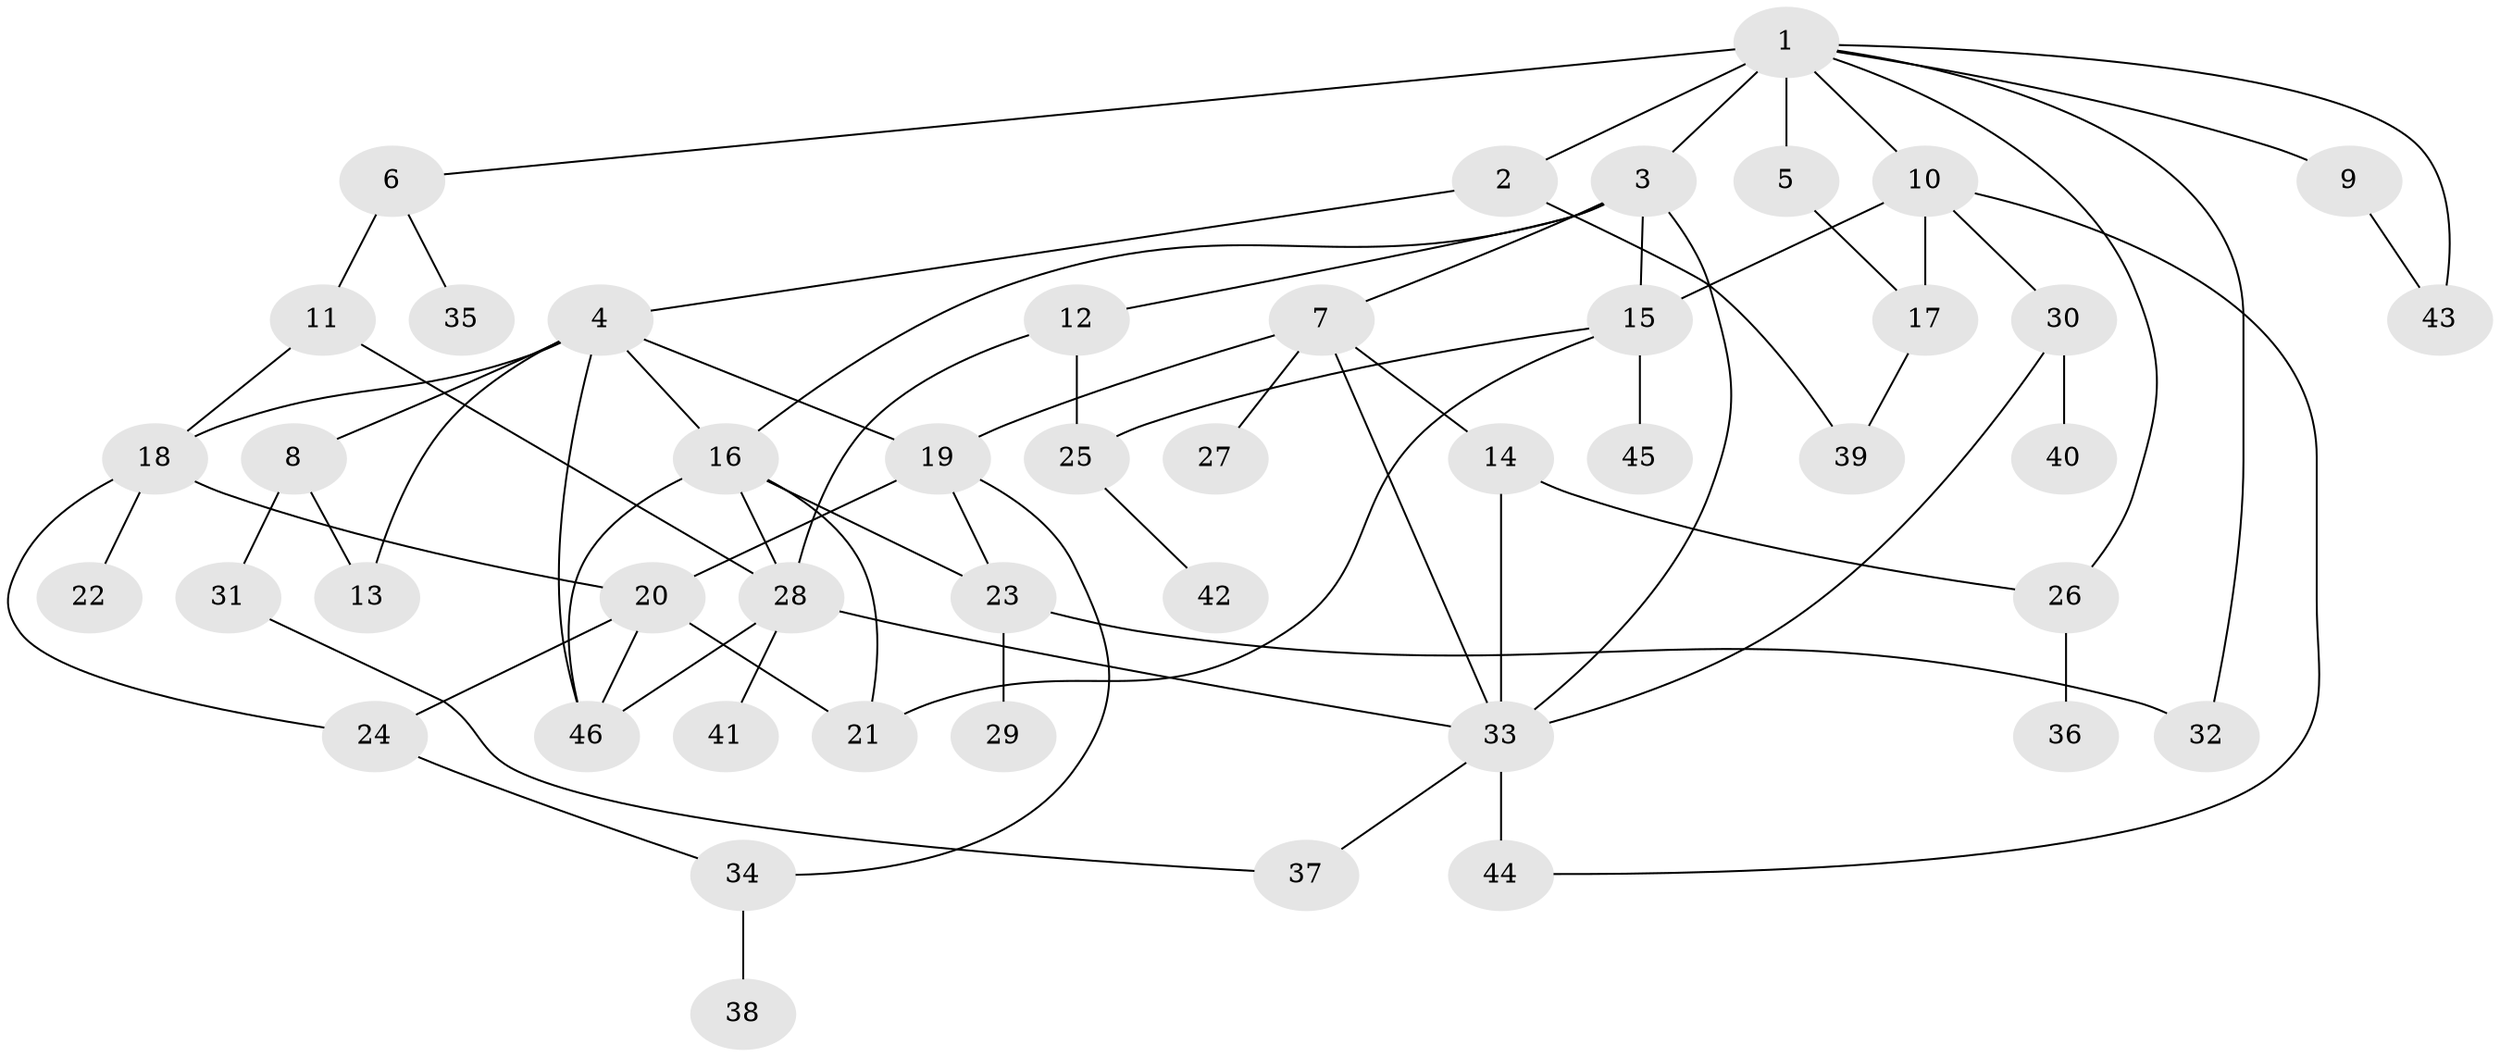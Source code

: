 // original degree distribution, {7: 0.035398230088495575, 4: 0.10619469026548672, 5: 0.05309734513274336, 3: 0.20353982300884957, 2: 0.336283185840708, 6: 0.008849557522123894, 1: 0.25663716814159293}
// Generated by graph-tools (version 1.1) at 2025/48/03/04/25 22:48:59]
// undirected, 46 vertices, 73 edges
graph export_dot {
  node [color=gray90,style=filled];
  1;
  2;
  3;
  4;
  5;
  6;
  7;
  8;
  9;
  10;
  11;
  12;
  13;
  14;
  15;
  16;
  17;
  18;
  19;
  20;
  21;
  22;
  23;
  24;
  25;
  26;
  27;
  28;
  29;
  30;
  31;
  32;
  33;
  34;
  35;
  36;
  37;
  38;
  39;
  40;
  41;
  42;
  43;
  44;
  45;
  46;
  1 -- 2 [weight=1.0];
  1 -- 3 [weight=2.0];
  1 -- 5 [weight=2.0];
  1 -- 6 [weight=1.0];
  1 -- 9 [weight=1.0];
  1 -- 10 [weight=1.0];
  1 -- 26 [weight=1.0];
  1 -- 32 [weight=1.0];
  1 -- 43 [weight=1.0];
  2 -- 4 [weight=1.0];
  2 -- 39 [weight=1.0];
  3 -- 7 [weight=1.0];
  3 -- 12 [weight=1.0];
  3 -- 15 [weight=1.0];
  3 -- 16 [weight=1.0];
  3 -- 33 [weight=1.0];
  4 -- 8 [weight=1.0];
  4 -- 13 [weight=1.0];
  4 -- 16 [weight=1.0];
  4 -- 18 [weight=1.0];
  4 -- 19 [weight=1.0];
  4 -- 46 [weight=1.0];
  5 -- 17 [weight=1.0];
  6 -- 11 [weight=2.0];
  6 -- 35 [weight=1.0];
  7 -- 14 [weight=1.0];
  7 -- 19 [weight=1.0];
  7 -- 27 [weight=1.0];
  7 -- 33 [weight=1.0];
  8 -- 13 [weight=1.0];
  8 -- 31 [weight=1.0];
  9 -- 43 [weight=1.0];
  10 -- 15 [weight=2.0];
  10 -- 17 [weight=2.0];
  10 -- 30 [weight=1.0];
  10 -- 44 [weight=1.0];
  11 -- 18 [weight=1.0];
  11 -- 28 [weight=1.0];
  12 -- 25 [weight=1.0];
  12 -- 28 [weight=1.0];
  14 -- 26 [weight=1.0];
  14 -- 33 [weight=1.0];
  15 -- 21 [weight=1.0];
  15 -- 25 [weight=1.0];
  15 -- 45 [weight=1.0];
  16 -- 21 [weight=1.0];
  16 -- 23 [weight=1.0];
  16 -- 28 [weight=3.0];
  16 -- 46 [weight=1.0];
  17 -- 39 [weight=1.0];
  18 -- 20 [weight=1.0];
  18 -- 22 [weight=1.0];
  18 -- 24 [weight=1.0];
  19 -- 20 [weight=1.0];
  19 -- 23 [weight=2.0];
  19 -- 34 [weight=1.0];
  20 -- 21 [weight=1.0];
  20 -- 24 [weight=1.0];
  20 -- 46 [weight=1.0];
  23 -- 29 [weight=1.0];
  23 -- 32 [weight=1.0];
  24 -- 34 [weight=1.0];
  25 -- 42 [weight=1.0];
  26 -- 36 [weight=1.0];
  28 -- 33 [weight=1.0];
  28 -- 41 [weight=1.0];
  28 -- 46 [weight=1.0];
  30 -- 33 [weight=1.0];
  30 -- 40 [weight=1.0];
  31 -- 37 [weight=1.0];
  33 -- 37 [weight=1.0];
  33 -- 44 [weight=3.0];
  34 -- 38 [weight=1.0];
}
